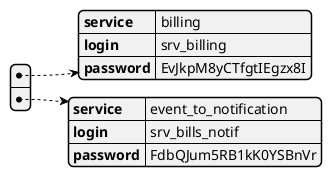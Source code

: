 @startjson
[
{
   "service":"billing",
   "login":"srv_billing",
   "password": "EvJkpM8yCTfgtIEgzx8I"
},
{
   "service":"event_to_notification",
   "login":"srv_bills_notif",
   "password": "FdbQJum5RB1kK0YSBnVr"
}
]
@endjson
